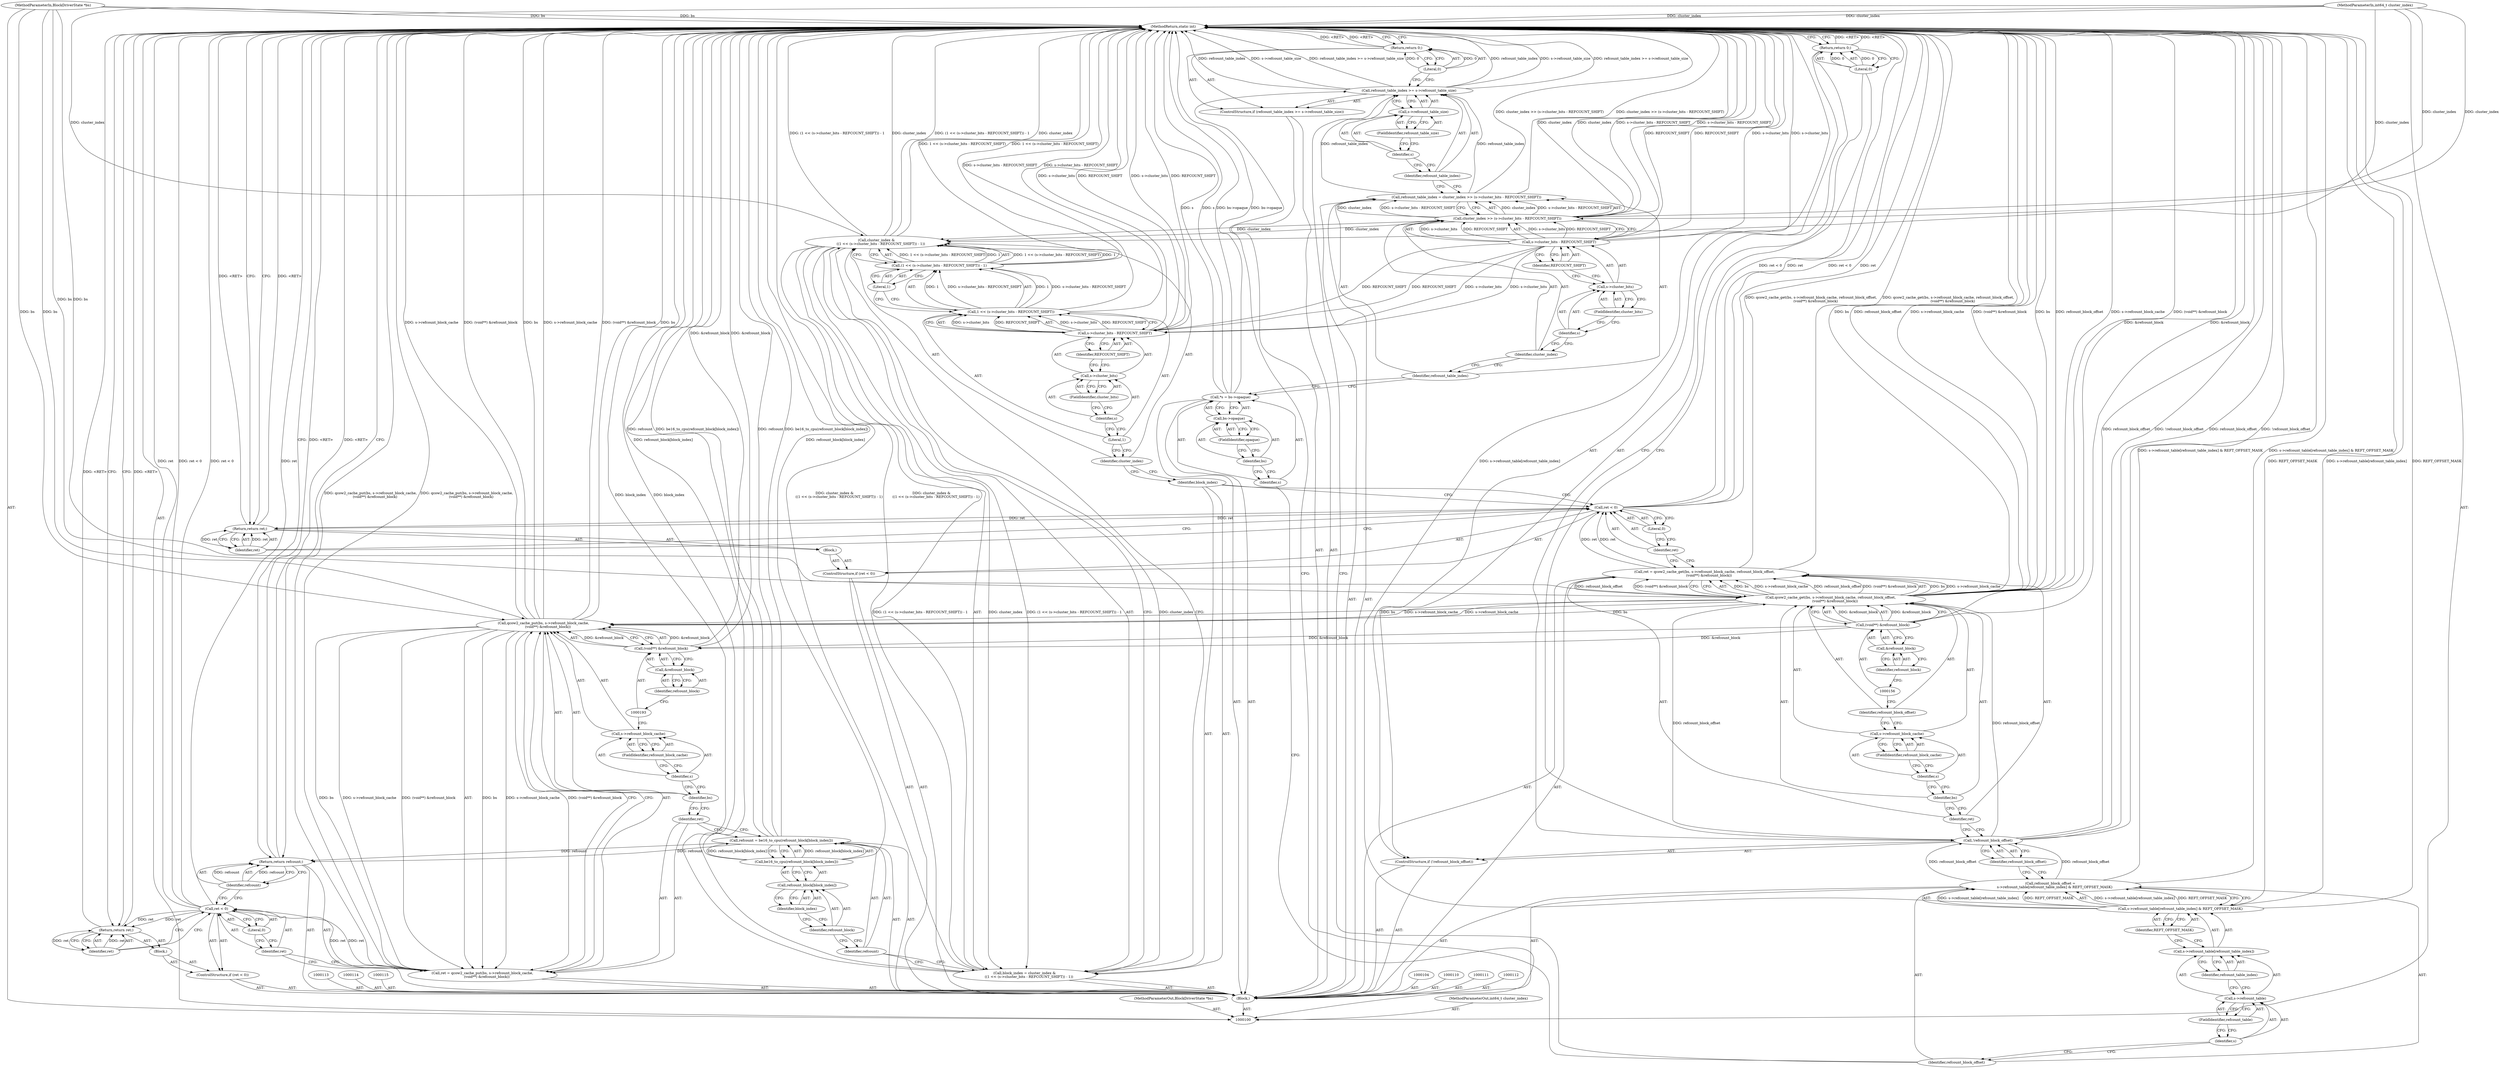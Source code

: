 digraph "0_qemu_db8a31d11d6a60f48d6817530640d75aa72a9a2f" {
"1000205" [label="(MethodReturn,static int)"];
"1000101" [label="(MethodParameterIn,BlockDriverState *bs)"];
"1000292" [label="(MethodParameterOut,BlockDriverState *bs)"];
"1000102" [label="(MethodParameterIn,int64_t cluster_index)"];
"1000293" [label="(MethodParameterOut,int64_t cluster_index)"];
"1000118" [label="(Call,cluster_index >> (s->cluster_bits - REFCOUNT_SHIFT))"];
"1000119" [label="(Identifier,cluster_index)"];
"1000116" [label="(Call,refcount_table_index = cluster_index >> (s->cluster_bits - REFCOUNT_SHIFT))"];
"1000117" [label="(Identifier,refcount_table_index)"];
"1000120" [label="(Call,s->cluster_bits - REFCOUNT_SHIFT)"];
"1000121" [label="(Call,s->cluster_bits)"];
"1000122" [label="(Identifier,s)"];
"1000123" [label="(FieldIdentifier,cluster_bits)"];
"1000124" [label="(Identifier,REFCOUNT_SHIFT)"];
"1000128" [label="(Call,s->refcount_table_size)"];
"1000129" [label="(Identifier,s)"];
"1000130" [label="(FieldIdentifier,refcount_table_size)"];
"1000125" [label="(ControlStructure,if (refcount_table_index >= s->refcount_table_size))"];
"1000126" [label="(Call,refcount_table_index >= s->refcount_table_size)"];
"1000127" [label="(Identifier,refcount_table_index)"];
"1000132" [label="(Literal,0)"];
"1000131" [label="(Return,return 0;)"];
"1000133" [label="(Call,refcount_block_offset =\n        s->refcount_table[refcount_table_index] & REFT_OFFSET_MASK)"];
"1000134" [label="(Identifier,refcount_block_offset)"];
"1000139" [label="(FieldIdentifier,refcount_table)"];
"1000140" [label="(Identifier,refcount_table_index)"];
"1000141" [label="(Identifier,REFT_OFFSET_MASK)"];
"1000135" [label="(Call,s->refcount_table[refcount_table_index] & REFT_OFFSET_MASK)"];
"1000136" [label="(Call,s->refcount_table[refcount_table_index])"];
"1000137" [label="(Call,s->refcount_table)"];
"1000138" [label="(Identifier,s)"];
"1000142" [label="(ControlStructure,if (!refcount_block_offset))"];
"1000143" [label="(Call,!refcount_block_offset)"];
"1000144" [label="(Identifier,refcount_block_offset)"];
"1000146" [label="(Literal,0)"];
"1000145" [label="(Return,return 0;)"];
"1000149" [label="(Call,qcow2_cache_get(bs, s->refcount_block_cache, refcount_block_offset,\n        (void**) &refcount_block))"];
"1000150" [label="(Identifier,bs)"];
"1000151" [label="(Call,s->refcount_block_cache)"];
"1000152" [label="(Identifier,s)"];
"1000153" [label="(FieldIdentifier,refcount_block_cache)"];
"1000147" [label="(Call,ret = qcow2_cache_get(bs, s->refcount_block_cache, refcount_block_offset,\n        (void**) &refcount_block))"];
"1000148" [label="(Identifier,ret)"];
"1000154" [label="(Identifier,refcount_block_offset)"];
"1000157" [label="(Call,&refcount_block)"];
"1000158" [label="(Identifier,refcount_block)"];
"1000155" [label="(Call,(void**) &refcount_block)"];
"1000103" [label="(Block,)"];
"1000162" [label="(Literal,0)"];
"1000163" [label="(Block,)"];
"1000159" [label="(ControlStructure,if (ret < 0))"];
"1000160" [label="(Call,ret < 0)"];
"1000161" [label="(Identifier,ret)"];
"1000165" [label="(Identifier,ret)"];
"1000164" [label="(Return,return ret;)"];
"1000168" [label="(Call,cluster_index &\n        ((1 << (s->cluster_bits - REFCOUNT_SHIFT)) - 1))"];
"1000169" [label="(Identifier,cluster_index)"];
"1000166" [label="(Call,block_index = cluster_index &\n        ((1 << (s->cluster_bits - REFCOUNT_SHIFT)) - 1))"];
"1000167" [label="(Identifier,block_index)"];
"1000171" [label="(Call,1 << (s->cluster_bits - REFCOUNT_SHIFT))"];
"1000172" [label="(Literal,1)"];
"1000173" [label="(Call,s->cluster_bits - REFCOUNT_SHIFT)"];
"1000174" [label="(Call,s->cluster_bits)"];
"1000175" [label="(Identifier,s)"];
"1000176" [label="(FieldIdentifier,cluster_bits)"];
"1000177" [label="(Identifier,REFCOUNT_SHIFT)"];
"1000178" [label="(Literal,1)"];
"1000170" [label="(Call,(1 << (s->cluster_bits - REFCOUNT_SHIFT)) - 1)"];
"1000181" [label="(Call,be16_to_cpu(refcount_block[block_index]))"];
"1000182" [label="(Call,refcount_block[block_index])"];
"1000183" [label="(Identifier,refcount_block)"];
"1000179" [label="(Call,refcount = be16_to_cpu(refcount_block[block_index]))"];
"1000180" [label="(Identifier,refcount)"];
"1000184" [label="(Identifier,block_index)"];
"1000187" [label="(Call,qcow2_cache_put(bs, s->refcount_block_cache,\n        (void**) &refcount_block))"];
"1000188" [label="(Identifier,bs)"];
"1000189" [label="(Call,s->refcount_block_cache)"];
"1000190" [label="(Identifier,s)"];
"1000191" [label="(FieldIdentifier,refcount_block_cache)"];
"1000185" [label="(Call,ret = qcow2_cache_put(bs, s->refcount_block_cache,\n        (void**) &refcount_block))"];
"1000186" [label="(Identifier,ret)"];
"1000194" [label="(Call,&refcount_block)"];
"1000195" [label="(Identifier,refcount_block)"];
"1000192" [label="(Call,(void**) &refcount_block)"];
"1000105" [label="(Call,*s = bs->opaque)"];
"1000106" [label="(Identifier,s)"];
"1000107" [label="(Call,bs->opaque)"];
"1000108" [label="(Identifier,bs)"];
"1000109" [label="(FieldIdentifier,opaque)"];
"1000199" [label="(Literal,0)"];
"1000200" [label="(Block,)"];
"1000196" [label="(ControlStructure,if (ret < 0))"];
"1000197" [label="(Call,ret < 0)"];
"1000198" [label="(Identifier,ret)"];
"1000202" [label="(Identifier,ret)"];
"1000201" [label="(Return,return ret;)"];
"1000204" [label="(Identifier,refcount)"];
"1000203" [label="(Return,return refcount;)"];
"1000205" -> "1000100"  [label="AST: "];
"1000205" -> "1000131"  [label="CFG: "];
"1000205" -> "1000145"  [label="CFG: "];
"1000205" -> "1000164"  [label="CFG: "];
"1000205" -> "1000201"  [label="CFG: "];
"1000205" -> "1000203"  [label="CFG: "];
"1000145" -> "1000205"  [label="DDG: <RET>"];
"1000201" -> "1000205"  [label="DDG: <RET>"];
"1000185" -> "1000205"  [label="DDG: qcow2_cache_put(bs, s->refcount_block_cache,\n        (void**) &refcount_block)"];
"1000192" -> "1000205"  [label="DDG: &refcount_block"];
"1000168" -> "1000205"  [label="DDG: cluster_index"];
"1000168" -> "1000205"  [label="DDG: (1 << (s->cluster_bits - REFCOUNT_SHIFT)) - 1"];
"1000155" -> "1000205"  [label="DDG: &refcount_block"];
"1000135" -> "1000205"  [label="DDG: REFT_OFFSET_MASK"];
"1000135" -> "1000205"  [label="DDG: s->refcount_table[refcount_table_index]"];
"1000179" -> "1000205"  [label="DDG: be16_to_cpu(refcount_block[block_index])"];
"1000179" -> "1000205"  [label="DDG: refcount"];
"1000147" -> "1000205"  [label="DDG: qcow2_cache_get(bs, s->refcount_block_cache, refcount_block_offset,\n        (void**) &refcount_block)"];
"1000126" -> "1000205"  [label="DDG: refcount_table_index"];
"1000126" -> "1000205"  [label="DDG: s->refcount_table_size"];
"1000126" -> "1000205"  [label="DDG: refcount_table_index >= s->refcount_table_size"];
"1000116" -> "1000205"  [label="DDG: cluster_index >> (s->cluster_bits - REFCOUNT_SHIFT)"];
"1000149" -> "1000205"  [label="DDG: refcount_block_offset"];
"1000149" -> "1000205"  [label="DDG: s->refcount_block_cache"];
"1000149" -> "1000205"  [label="DDG: (void**) &refcount_block"];
"1000149" -> "1000205"  [label="DDG: bs"];
"1000197" -> "1000205"  [label="DDG: ret < 0"];
"1000197" -> "1000205"  [label="DDG: ret"];
"1000118" -> "1000205"  [label="DDG: cluster_index"];
"1000118" -> "1000205"  [label="DDG: s->cluster_bits - REFCOUNT_SHIFT"];
"1000181" -> "1000205"  [label="DDG: refcount_block[block_index]"];
"1000187" -> "1000205"  [label="DDG: bs"];
"1000187" -> "1000205"  [label="DDG: s->refcount_block_cache"];
"1000187" -> "1000205"  [label="DDG: (void**) &refcount_block"];
"1000166" -> "1000205"  [label="DDG: cluster_index &\n        ((1 << (s->cluster_bits - REFCOUNT_SHIFT)) - 1)"];
"1000166" -> "1000205"  [label="DDG: block_index"];
"1000105" -> "1000205"  [label="DDG: bs->opaque"];
"1000105" -> "1000205"  [label="DDG: s"];
"1000160" -> "1000205"  [label="DDG: ret < 0"];
"1000160" -> "1000205"  [label="DDG: ret"];
"1000143" -> "1000205"  [label="DDG: refcount_block_offset"];
"1000143" -> "1000205"  [label="DDG: !refcount_block_offset"];
"1000120" -> "1000205"  [label="DDG: s->cluster_bits"];
"1000120" -> "1000205"  [label="DDG: REFCOUNT_SHIFT"];
"1000102" -> "1000205"  [label="DDG: cluster_index"];
"1000133" -> "1000205"  [label="DDG: s->refcount_table[refcount_table_index] & REFT_OFFSET_MASK"];
"1000101" -> "1000205"  [label="DDG: bs"];
"1000171" -> "1000205"  [label="DDG: s->cluster_bits - REFCOUNT_SHIFT"];
"1000170" -> "1000205"  [label="DDG: 1 << (s->cluster_bits - REFCOUNT_SHIFT)"];
"1000173" -> "1000205"  [label="DDG: REFCOUNT_SHIFT"];
"1000173" -> "1000205"  [label="DDG: s->cluster_bits"];
"1000131" -> "1000205"  [label="DDG: <RET>"];
"1000203" -> "1000205"  [label="DDG: <RET>"];
"1000164" -> "1000205"  [label="DDG: <RET>"];
"1000101" -> "1000100"  [label="AST: "];
"1000101" -> "1000205"  [label="DDG: bs"];
"1000101" -> "1000149"  [label="DDG: bs"];
"1000101" -> "1000187"  [label="DDG: bs"];
"1000292" -> "1000100"  [label="AST: "];
"1000102" -> "1000100"  [label="AST: "];
"1000102" -> "1000205"  [label="DDG: cluster_index"];
"1000102" -> "1000118"  [label="DDG: cluster_index"];
"1000102" -> "1000168"  [label="DDG: cluster_index"];
"1000293" -> "1000100"  [label="AST: "];
"1000118" -> "1000116"  [label="AST: "];
"1000118" -> "1000120"  [label="CFG: "];
"1000119" -> "1000118"  [label="AST: "];
"1000120" -> "1000118"  [label="AST: "];
"1000116" -> "1000118"  [label="CFG: "];
"1000118" -> "1000205"  [label="DDG: cluster_index"];
"1000118" -> "1000205"  [label="DDG: s->cluster_bits - REFCOUNT_SHIFT"];
"1000118" -> "1000116"  [label="DDG: cluster_index"];
"1000118" -> "1000116"  [label="DDG: s->cluster_bits - REFCOUNT_SHIFT"];
"1000102" -> "1000118"  [label="DDG: cluster_index"];
"1000120" -> "1000118"  [label="DDG: s->cluster_bits"];
"1000120" -> "1000118"  [label="DDG: REFCOUNT_SHIFT"];
"1000118" -> "1000168"  [label="DDG: cluster_index"];
"1000119" -> "1000118"  [label="AST: "];
"1000119" -> "1000117"  [label="CFG: "];
"1000122" -> "1000119"  [label="CFG: "];
"1000116" -> "1000103"  [label="AST: "];
"1000116" -> "1000118"  [label="CFG: "];
"1000117" -> "1000116"  [label="AST: "];
"1000118" -> "1000116"  [label="AST: "];
"1000127" -> "1000116"  [label="CFG: "];
"1000116" -> "1000205"  [label="DDG: cluster_index >> (s->cluster_bits - REFCOUNT_SHIFT)"];
"1000118" -> "1000116"  [label="DDG: cluster_index"];
"1000118" -> "1000116"  [label="DDG: s->cluster_bits - REFCOUNT_SHIFT"];
"1000116" -> "1000126"  [label="DDG: refcount_table_index"];
"1000117" -> "1000116"  [label="AST: "];
"1000117" -> "1000105"  [label="CFG: "];
"1000119" -> "1000117"  [label="CFG: "];
"1000120" -> "1000118"  [label="AST: "];
"1000120" -> "1000124"  [label="CFG: "];
"1000121" -> "1000120"  [label="AST: "];
"1000124" -> "1000120"  [label="AST: "];
"1000118" -> "1000120"  [label="CFG: "];
"1000120" -> "1000205"  [label="DDG: s->cluster_bits"];
"1000120" -> "1000205"  [label="DDG: REFCOUNT_SHIFT"];
"1000120" -> "1000118"  [label="DDG: s->cluster_bits"];
"1000120" -> "1000118"  [label="DDG: REFCOUNT_SHIFT"];
"1000120" -> "1000173"  [label="DDG: s->cluster_bits"];
"1000120" -> "1000173"  [label="DDG: REFCOUNT_SHIFT"];
"1000121" -> "1000120"  [label="AST: "];
"1000121" -> "1000123"  [label="CFG: "];
"1000122" -> "1000121"  [label="AST: "];
"1000123" -> "1000121"  [label="AST: "];
"1000124" -> "1000121"  [label="CFG: "];
"1000122" -> "1000121"  [label="AST: "];
"1000122" -> "1000119"  [label="CFG: "];
"1000123" -> "1000122"  [label="CFG: "];
"1000123" -> "1000121"  [label="AST: "];
"1000123" -> "1000122"  [label="CFG: "];
"1000121" -> "1000123"  [label="CFG: "];
"1000124" -> "1000120"  [label="AST: "];
"1000124" -> "1000121"  [label="CFG: "];
"1000120" -> "1000124"  [label="CFG: "];
"1000128" -> "1000126"  [label="AST: "];
"1000128" -> "1000130"  [label="CFG: "];
"1000129" -> "1000128"  [label="AST: "];
"1000130" -> "1000128"  [label="AST: "];
"1000126" -> "1000128"  [label="CFG: "];
"1000129" -> "1000128"  [label="AST: "];
"1000129" -> "1000127"  [label="CFG: "];
"1000130" -> "1000129"  [label="CFG: "];
"1000130" -> "1000128"  [label="AST: "];
"1000130" -> "1000129"  [label="CFG: "];
"1000128" -> "1000130"  [label="CFG: "];
"1000125" -> "1000103"  [label="AST: "];
"1000126" -> "1000125"  [label="AST: "];
"1000131" -> "1000125"  [label="AST: "];
"1000126" -> "1000125"  [label="AST: "];
"1000126" -> "1000128"  [label="CFG: "];
"1000127" -> "1000126"  [label="AST: "];
"1000128" -> "1000126"  [label="AST: "];
"1000132" -> "1000126"  [label="CFG: "];
"1000134" -> "1000126"  [label="CFG: "];
"1000126" -> "1000205"  [label="DDG: refcount_table_index"];
"1000126" -> "1000205"  [label="DDG: s->refcount_table_size"];
"1000126" -> "1000205"  [label="DDG: refcount_table_index >= s->refcount_table_size"];
"1000116" -> "1000126"  [label="DDG: refcount_table_index"];
"1000127" -> "1000126"  [label="AST: "];
"1000127" -> "1000116"  [label="CFG: "];
"1000129" -> "1000127"  [label="CFG: "];
"1000132" -> "1000131"  [label="AST: "];
"1000132" -> "1000126"  [label="CFG: "];
"1000131" -> "1000132"  [label="CFG: "];
"1000132" -> "1000131"  [label="DDG: 0"];
"1000131" -> "1000125"  [label="AST: "];
"1000131" -> "1000132"  [label="CFG: "];
"1000132" -> "1000131"  [label="AST: "];
"1000205" -> "1000131"  [label="CFG: "];
"1000131" -> "1000205"  [label="DDG: <RET>"];
"1000132" -> "1000131"  [label="DDG: 0"];
"1000133" -> "1000103"  [label="AST: "];
"1000133" -> "1000135"  [label="CFG: "];
"1000134" -> "1000133"  [label="AST: "];
"1000135" -> "1000133"  [label="AST: "];
"1000144" -> "1000133"  [label="CFG: "];
"1000133" -> "1000205"  [label="DDG: s->refcount_table[refcount_table_index] & REFT_OFFSET_MASK"];
"1000135" -> "1000133"  [label="DDG: s->refcount_table[refcount_table_index]"];
"1000135" -> "1000133"  [label="DDG: REFT_OFFSET_MASK"];
"1000133" -> "1000143"  [label="DDG: refcount_block_offset"];
"1000134" -> "1000133"  [label="AST: "];
"1000134" -> "1000126"  [label="CFG: "];
"1000138" -> "1000134"  [label="CFG: "];
"1000139" -> "1000137"  [label="AST: "];
"1000139" -> "1000138"  [label="CFG: "];
"1000137" -> "1000139"  [label="CFG: "];
"1000140" -> "1000136"  [label="AST: "];
"1000140" -> "1000137"  [label="CFG: "];
"1000136" -> "1000140"  [label="CFG: "];
"1000141" -> "1000135"  [label="AST: "];
"1000141" -> "1000136"  [label="CFG: "];
"1000135" -> "1000141"  [label="CFG: "];
"1000135" -> "1000133"  [label="AST: "];
"1000135" -> "1000141"  [label="CFG: "];
"1000136" -> "1000135"  [label="AST: "];
"1000141" -> "1000135"  [label="AST: "];
"1000133" -> "1000135"  [label="CFG: "];
"1000135" -> "1000205"  [label="DDG: REFT_OFFSET_MASK"];
"1000135" -> "1000205"  [label="DDG: s->refcount_table[refcount_table_index]"];
"1000135" -> "1000133"  [label="DDG: s->refcount_table[refcount_table_index]"];
"1000135" -> "1000133"  [label="DDG: REFT_OFFSET_MASK"];
"1000136" -> "1000135"  [label="AST: "];
"1000136" -> "1000140"  [label="CFG: "];
"1000137" -> "1000136"  [label="AST: "];
"1000140" -> "1000136"  [label="AST: "];
"1000141" -> "1000136"  [label="CFG: "];
"1000137" -> "1000136"  [label="AST: "];
"1000137" -> "1000139"  [label="CFG: "];
"1000138" -> "1000137"  [label="AST: "];
"1000139" -> "1000137"  [label="AST: "];
"1000140" -> "1000137"  [label="CFG: "];
"1000138" -> "1000137"  [label="AST: "];
"1000138" -> "1000134"  [label="CFG: "];
"1000139" -> "1000138"  [label="CFG: "];
"1000142" -> "1000103"  [label="AST: "];
"1000143" -> "1000142"  [label="AST: "];
"1000145" -> "1000142"  [label="AST: "];
"1000143" -> "1000142"  [label="AST: "];
"1000143" -> "1000144"  [label="CFG: "];
"1000144" -> "1000143"  [label="AST: "];
"1000146" -> "1000143"  [label="CFG: "];
"1000148" -> "1000143"  [label="CFG: "];
"1000143" -> "1000205"  [label="DDG: refcount_block_offset"];
"1000143" -> "1000205"  [label="DDG: !refcount_block_offset"];
"1000133" -> "1000143"  [label="DDG: refcount_block_offset"];
"1000143" -> "1000149"  [label="DDG: refcount_block_offset"];
"1000144" -> "1000143"  [label="AST: "];
"1000144" -> "1000133"  [label="CFG: "];
"1000143" -> "1000144"  [label="CFG: "];
"1000146" -> "1000145"  [label="AST: "];
"1000146" -> "1000143"  [label="CFG: "];
"1000145" -> "1000146"  [label="CFG: "];
"1000146" -> "1000145"  [label="DDG: 0"];
"1000145" -> "1000142"  [label="AST: "];
"1000145" -> "1000146"  [label="CFG: "];
"1000146" -> "1000145"  [label="AST: "];
"1000205" -> "1000145"  [label="CFG: "];
"1000145" -> "1000205"  [label="DDG: <RET>"];
"1000146" -> "1000145"  [label="DDG: 0"];
"1000149" -> "1000147"  [label="AST: "];
"1000149" -> "1000155"  [label="CFG: "];
"1000150" -> "1000149"  [label="AST: "];
"1000151" -> "1000149"  [label="AST: "];
"1000154" -> "1000149"  [label="AST: "];
"1000155" -> "1000149"  [label="AST: "];
"1000147" -> "1000149"  [label="CFG: "];
"1000149" -> "1000205"  [label="DDG: refcount_block_offset"];
"1000149" -> "1000205"  [label="DDG: s->refcount_block_cache"];
"1000149" -> "1000205"  [label="DDG: (void**) &refcount_block"];
"1000149" -> "1000205"  [label="DDG: bs"];
"1000149" -> "1000147"  [label="DDG: bs"];
"1000149" -> "1000147"  [label="DDG: s->refcount_block_cache"];
"1000149" -> "1000147"  [label="DDG: refcount_block_offset"];
"1000149" -> "1000147"  [label="DDG: (void**) &refcount_block"];
"1000101" -> "1000149"  [label="DDG: bs"];
"1000143" -> "1000149"  [label="DDG: refcount_block_offset"];
"1000155" -> "1000149"  [label="DDG: &refcount_block"];
"1000149" -> "1000187"  [label="DDG: bs"];
"1000149" -> "1000187"  [label="DDG: s->refcount_block_cache"];
"1000150" -> "1000149"  [label="AST: "];
"1000150" -> "1000148"  [label="CFG: "];
"1000152" -> "1000150"  [label="CFG: "];
"1000151" -> "1000149"  [label="AST: "];
"1000151" -> "1000153"  [label="CFG: "];
"1000152" -> "1000151"  [label="AST: "];
"1000153" -> "1000151"  [label="AST: "];
"1000154" -> "1000151"  [label="CFG: "];
"1000152" -> "1000151"  [label="AST: "];
"1000152" -> "1000150"  [label="CFG: "];
"1000153" -> "1000152"  [label="CFG: "];
"1000153" -> "1000151"  [label="AST: "];
"1000153" -> "1000152"  [label="CFG: "];
"1000151" -> "1000153"  [label="CFG: "];
"1000147" -> "1000103"  [label="AST: "];
"1000147" -> "1000149"  [label="CFG: "];
"1000148" -> "1000147"  [label="AST: "];
"1000149" -> "1000147"  [label="AST: "];
"1000161" -> "1000147"  [label="CFG: "];
"1000147" -> "1000205"  [label="DDG: qcow2_cache_get(bs, s->refcount_block_cache, refcount_block_offset,\n        (void**) &refcount_block)"];
"1000149" -> "1000147"  [label="DDG: bs"];
"1000149" -> "1000147"  [label="DDG: s->refcount_block_cache"];
"1000149" -> "1000147"  [label="DDG: refcount_block_offset"];
"1000149" -> "1000147"  [label="DDG: (void**) &refcount_block"];
"1000147" -> "1000160"  [label="DDG: ret"];
"1000148" -> "1000147"  [label="AST: "];
"1000148" -> "1000143"  [label="CFG: "];
"1000150" -> "1000148"  [label="CFG: "];
"1000154" -> "1000149"  [label="AST: "];
"1000154" -> "1000151"  [label="CFG: "];
"1000156" -> "1000154"  [label="CFG: "];
"1000157" -> "1000155"  [label="AST: "];
"1000157" -> "1000158"  [label="CFG: "];
"1000158" -> "1000157"  [label="AST: "];
"1000155" -> "1000157"  [label="CFG: "];
"1000158" -> "1000157"  [label="AST: "];
"1000158" -> "1000156"  [label="CFG: "];
"1000157" -> "1000158"  [label="CFG: "];
"1000155" -> "1000149"  [label="AST: "];
"1000155" -> "1000157"  [label="CFG: "];
"1000156" -> "1000155"  [label="AST: "];
"1000157" -> "1000155"  [label="AST: "];
"1000149" -> "1000155"  [label="CFG: "];
"1000155" -> "1000205"  [label="DDG: &refcount_block"];
"1000155" -> "1000149"  [label="DDG: &refcount_block"];
"1000155" -> "1000192"  [label="DDG: &refcount_block"];
"1000103" -> "1000100"  [label="AST: "];
"1000104" -> "1000103"  [label="AST: "];
"1000105" -> "1000103"  [label="AST: "];
"1000110" -> "1000103"  [label="AST: "];
"1000111" -> "1000103"  [label="AST: "];
"1000112" -> "1000103"  [label="AST: "];
"1000113" -> "1000103"  [label="AST: "];
"1000114" -> "1000103"  [label="AST: "];
"1000115" -> "1000103"  [label="AST: "];
"1000116" -> "1000103"  [label="AST: "];
"1000125" -> "1000103"  [label="AST: "];
"1000133" -> "1000103"  [label="AST: "];
"1000142" -> "1000103"  [label="AST: "];
"1000147" -> "1000103"  [label="AST: "];
"1000159" -> "1000103"  [label="AST: "];
"1000166" -> "1000103"  [label="AST: "];
"1000179" -> "1000103"  [label="AST: "];
"1000185" -> "1000103"  [label="AST: "];
"1000196" -> "1000103"  [label="AST: "];
"1000203" -> "1000103"  [label="AST: "];
"1000162" -> "1000160"  [label="AST: "];
"1000162" -> "1000161"  [label="CFG: "];
"1000160" -> "1000162"  [label="CFG: "];
"1000163" -> "1000159"  [label="AST: "];
"1000164" -> "1000163"  [label="AST: "];
"1000159" -> "1000103"  [label="AST: "];
"1000160" -> "1000159"  [label="AST: "];
"1000163" -> "1000159"  [label="AST: "];
"1000160" -> "1000159"  [label="AST: "];
"1000160" -> "1000162"  [label="CFG: "];
"1000161" -> "1000160"  [label="AST: "];
"1000162" -> "1000160"  [label="AST: "];
"1000165" -> "1000160"  [label="CFG: "];
"1000167" -> "1000160"  [label="CFG: "];
"1000160" -> "1000205"  [label="DDG: ret < 0"];
"1000160" -> "1000205"  [label="DDG: ret"];
"1000147" -> "1000160"  [label="DDG: ret"];
"1000160" -> "1000164"  [label="DDG: ret"];
"1000161" -> "1000160"  [label="AST: "];
"1000161" -> "1000147"  [label="CFG: "];
"1000162" -> "1000161"  [label="CFG: "];
"1000165" -> "1000164"  [label="AST: "];
"1000165" -> "1000160"  [label="CFG: "];
"1000164" -> "1000165"  [label="CFG: "];
"1000165" -> "1000164"  [label="DDG: ret"];
"1000164" -> "1000163"  [label="AST: "];
"1000164" -> "1000165"  [label="CFG: "];
"1000165" -> "1000164"  [label="AST: "];
"1000205" -> "1000164"  [label="CFG: "];
"1000164" -> "1000205"  [label="DDG: <RET>"];
"1000165" -> "1000164"  [label="DDG: ret"];
"1000160" -> "1000164"  [label="DDG: ret"];
"1000168" -> "1000166"  [label="AST: "];
"1000168" -> "1000170"  [label="CFG: "];
"1000169" -> "1000168"  [label="AST: "];
"1000170" -> "1000168"  [label="AST: "];
"1000166" -> "1000168"  [label="CFG: "];
"1000168" -> "1000205"  [label="DDG: cluster_index"];
"1000168" -> "1000205"  [label="DDG: (1 << (s->cluster_bits - REFCOUNT_SHIFT)) - 1"];
"1000168" -> "1000166"  [label="DDG: cluster_index"];
"1000168" -> "1000166"  [label="DDG: (1 << (s->cluster_bits - REFCOUNT_SHIFT)) - 1"];
"1000118" -> "1000168"  [label="DDG: cluster_index"];
"1000102" -> "1000168"  [label="DDG: cluster_index"];
"1000170" -> "1000168"  [label="DDG: 1 << (s->cluster_bits - REFCOUNT_SHIFT)"];
"1000170" -> "1000168"  [label="DDG: 1"];
"1000169" -> "1000168"  [label="AST: "];
"1000169" -> "1000167"  [label="CFG: "];
"1000172" -> "1000169"  [label="CFG: "];
"1000166" -> "1000103"  [label="AST: "];
"1000166" -> "1000168"  [label="CFG: "];
"1000167" -> "1000166"  [label="AST: "];
"1000168" -> "1000166"  [label="AST: "];
"1000180" -> "1000166"  [label="CFG: "];
"1000166" -> "1000205"  [label="DDG: cluster_index &\n        ((1 << (s->cluster_bits - REFCOUNT_SHIFT)) - 1)"];
"1000166" -> "1000205"  [label="DDG: block_index"];
"1000168" -> "1000166"  [label="DDG: cluster_index"];
"1000168" -> "1000166"  [label="DDG: (1 << (s->cluster_bits - REFCOUNT_SHIFT)) - 1"];
"1000167" -> "1000166"  [label="AST: "];
"1000167" -> "1000160"  [label="CFG: "];
"1000169" -> "1000167"  [label="CFG: "];
"1000171" -> "1000170"  [label="AST: "];
"1000171" -> "1000173"  [label="CFG: "];
"1000172" -> "1000171"  [label="AST: "];
"1000173" -> "1000171"  [label="AST: "];
"1000178" -> "1000171"  [label="CFG: "];
"1000171" -> "1000205"  [label="DDG: s->cluster_bits - REFCOUNT_SHIFT"];
"1000171" -> "1000170"  [label="DDG: 1"];
"1000171" -> "1000170"  [label="DDG: s->cluster_bits - REFCOUNT_SHIFT"];
"1000173" -> "1000171"  [label="DDG: s->cluster_bits"];
"1000173" -> "1000171"  [label="DDG: REFCOUNT_SHIFT"];
"1000172" -> "1000171"  [label="AST: "];
"1000172" -> "1000169"  [label="CFG: "];
"1000175" -> "1000172"  [label="CFG: "];
"1000173" -> "1000171"  [label="AST: "];
"1000173" -> "1000177"  [label="CFG: "];
"1000174" -> "1000173"  [label="AST: "];
"1000177" -> "1000173"  [label="AST: "];
"1000171" -> "1000173"  [label="CFG: "];
"1000173" -> "1000205"  [label="DDG: REFCOUNT_SHIFT"];
"1000173" -> "1000205"  [label="DDG: s->cluster_bits"];
"1000173" -> "1000171"  [label="DDG: s->cluster_bits"];
"1000173" -> "1000171"  [label="DDG: REFCOUNT_SHIFT"];
"1000120" -> "1000173"  [label="DDG: s->cluster_bits"];
"1000120" -> "1000173"  [label="DDG: REFCOUNT_SHIFT"];
"1000174" -> "1000173"  [label="AST: "];
"1000174" -> "1000176"  [label="CFG: "];
"1000175" -> "1000174"  [label="AST: "];
"1000176" -> "1000174"  [label="AST: "];
"1000177" -> "1000174"  [label="CFG: "];
"1000175" -> "1000174"  [label="AST: "];
"1000175" -> "1000172"  [label="CFG: "];
"1000176" -> "1000175"  [label="CFG: "];
"1000176" -> "1000174"  [label="AST: "];
"1000176" -> "1000175"  [label="CFG: "];
"1000174" -> "1000176"  [label="CFG: "];
"1000177" -> "1000173"  [label="AST: "];
"1000177" -> "1000174"  [label="CFG: "];
"1000173" -> "1000177"  [label="CFG: "];
"1000178" -> "1000170"  [label="AST: "];
"1000178" -> "1000171"  [label="CFG: "];
"1000170" -> "1000178"  [label="CFG: "];
"1000170" -> "1000168"  [label="AST: "];
"1000170" -> "1000178"  [label="CFG: "];
"1000171" -> "1000170"  [label="AST: "];
"1000178" -> "1000170"  [label="AST: "];
"1000168" -> "1000170"  [label="CFG: "];
"1000170" -> "1000205"  [label="DDG: 1 << (s->cluster_bits - REFCOUNT_SHIFT)"];
"1000170" -> "1000168"  [label="DDG: 1 << (s->cluster_bits - REFCOUNT_SHIFT)"];
"1000170" -> "1000168"  [label="DDG: 1"];
"1000171" -> "1000170"  [label="DDG: 1"];
"1000171" -> "1000170"  [label="DDG: s->cluster_bits - REFCOUNT_SHIFT"];
"1000181" -> "1000179"  [label="AST: "];
"1000181" -> "1000182"  [label="CFG: "];
"1000182" -> "1000181"  [label="AST: "];
"1000179" -> "1000181"  [label="CFG: "];
"1000181" -> "1000205"  [label="DDG: refcount_block[block_index]"];
"1000181" -> "1000179"  [label="DDG: refcount_block[block_index]"];
"1000182" -> "1000181"  [label="AST: "];
"1000182" -> "1000184"  [label="CFG: "];
"1000183" -> "1000182"  [label="AST: "];
"1000184" -> "1000182"  [label="AST: "];
"1000181" -> "1000182"  [label="CFG: "];
"1000183" -> "1000182"  [label="AST: "];
"1000183" -> "1000180"  [label="CFG: "];
"1000184" -> "1000183"  [label="CFG: "];
"1000179" -> "1000103"  [label="AST: "];
"1000179" -> "1000181"  [label="CFG: "];
"1000180" -> "1000179"  [label="AST: "];
"1000181" -> "1000179"  [label="AST: "];
"1000186" -> "1000179"  [label="CFG: "];
"1000179" -> "1000205"  [label="DDG: be16_to_cpu(refcount_block[block_index])"];
"1000179" -> "1000205"  [label="DDG: refcount"];
"1000181" -> "1000179"  [label="DDG: refcount_block[block_index]"];
"1000179" -> "1000203"  [label="DDG: refcount"];
"1000180" -> "1000179"  [label="AST: "];
"1000180" -> "1000166"  [label="CFG: "];
"1000183" -> "1000180"  [label="CFG: "];
"1000184" -> "1000182"  [label="AST: "];
"1000184" -> "1000183"  [label="CFG: "];
"1000182" -> "1000184"  [label="CFG: "];
"1000187" -> "1000185"  [label="AST: "];
"1000187" -> "1000192"  [label="CFG: "];
"1000188" -> "1000187"  [label="AST: "];
"1000189" -> "1000187"  [label="AST: "];
"1000192" -> "1000187"  [label="AST: "];
"1000185" -> "1000187"  [label="CFG: "];
"1000187" -> "1000205"  [label="DDG: bs"];
"1000187" -> "1000205"  [label="DDG: s->refcount_block_cache"];
"1000187" -> "1000205"  [label="DDG: (void**) &refcount_block"];
"1000187" -> "1000185"  [label="DDG: bs"];
"1000187" -> "1000185"  [label="DDG: s->refcount_block_cache"];
"1000187" -> "1000185"  [label="DDG: (void**) &refcount_block"];
"1000149" -> "1000187"  [label="DDG: bs"];
"1000149" -> "1000187"  [label="DDG: s->refcount_block_cache"];
"1000101" -> "1000187"  [label="DDG: bs"];
"1000192" -> "1000187"  [label="DDG: &refcount_block"];
"1000188" -> "1000187"  [label="AST: "];
"1000188" -> "1000186"  [label="CFG: "];
"1000190" -> "1000188"  [label="CFG: "];
"1000189" -> "1000187"  [label="AST: "];
"1000189" -> "1000191"  [label="CFG: "];
"1000190" -> "1000189"  [label="AST: "];
"1000191" -> "1000189"  [label="AST: "];
"1000193" -> "1000189"  [label="CFG: "];
"1000190" -> "1000189"  [label="AST: "];
"1000190" -> "1000188"  [label="CFG: "];
"1000191" -> "1000190"  [label="CFG: "];
"1000191" -> "1000189"  [label="AST: "];
"1000191" -> "1000190"  [label="CFG: "];
"1000189" -> "1000191"  [label="CFG: "];
"1000185" -> "1000103"  [label="AST: "];
"1000185" -> "1000187"  [label="CFG: "];
"1000186" -> "1000185"  [label="AST: "];
"1000187" -> "1000185"  [label="AST: "];
"1000198" -> "1000185"  [label="CFG: "];
"1000185" -> "1000205"  [label="DDG: qcow2_cache_put(bs, s->refcount_block_cache,\n        (void**) &refcount_block)"];
"1000187" -> "1000185"  [label="DDG: bs"];
"1000187" -> "1000185"  [label="DDG: s->refcount_block_cache"];
"1000187" -> "1000185"  [label="DDG: (void**) &refcount_block"];
"1000185" -> "1000197"  [label="DDG: ret"];
"1000186" -> "1000185"  [label="AST: "];
"1000186" -> "1000179"  [label="CFG: "];
"1000188" -> "1000186"  [label="CFG: "];
"1000194" -> "1000192"  [label="AST: "];
"1000194" -> "1000195"  [label="CFG: "];
"1000195" -> "1000194"  [label="AST: "];
"1000192" -> "1000194"  [label="CFG: "];
"1000195" -> "1000194"  [label="AST: "];
"1000195" -> "1000193"  [label="CFG: "];
"1000194" -> "1000195"  [label="CFG: "];
"1000192" -> "1000187"  [label="AST: "];
"1000192" -> "1000194"  [label="CFG: "];
"1000193" -> "1000192"  [label="AST: "];
"1000194" -> "1000192"  [label="AST: "];
"1000187" -> "1000192"  [label="CFG: "];
"1000192" -> "1000205"  [label="DDG: &refcount_block"];
"1000192" -> "1000187"  [label="DDG: &refcount_block"];
"1000155" -> "1000192"  [label="DDG: &refcount_block"];
"1000105" -> "1000103"  [label="AST: "];
"1000105" -> "1000107"  [label="CFG: "];
"1000106" -> "1000105"  [label="AST: "];
"1000107" -> "1000105"  [label="AST: "];
"1000117" -> "1000105"  [label="CFG: "];
"1000105" -> "1000205"  [label="DDG: bs->opaque"];
"1000105" -> "1000205"  [label="DDG: s"];
"1000106" -> "1000105"  [label="AST: "];
"1000106" -> "1000100"  [label="CFG: "];
"1000108" -> "1000106"  [label="CFG: "];
"1000107" -> "1000105"  [label="AST: "];
"1000107" -> "1000109"  [label="CFG: "];
"1000108" -> "1000107"  [label="AST: "];
"1000109" -> "1000107"  [label="AST: "];
"1000105" -> "1000107"  [label="CFG: "];
"1000108" -> "1000107"  [label="AST: "];
"1000108" -> "1000106"  [label="CFG: "];
"1000109" -> "1000108"  [label="CFG: "];
"1000109" -> "1000107"  [label="AST: "];
"1000109" -> "1000108"  [label="CFG: "];
"1000107" -> "1000109"  [label="CFG: "];
"1000199" -> "1000197"  [label="AST: "];
"1000199" -> "1000198"  [label="CFG: "];
"1000197" -> "1000199"  [label="CFG: "];
"1000200" -> "1000196"  [label="AST: "];
"1000201" -> "1000200"  [label="AST: "];
"1000196" -> "1000103"  [label="AST: "];
"1000197" -> "1000196"  [label="AST: "];
"1000200" -> "1000196"  [label="AST: "];
"1000197" -> "1000196"  [label="AST: "];
"1000197" -> "1000199"  [label="CFG: "];
"1000198" -> "1000197"  [label="AST: "];
"1000199" -> "1000197"  [label="AST: "];
"1000202" -> "1000197"  [label="CFG: "];
"1000204" -> "1000197"  [label="CFG: "];
"1000197" -> "1000205"  [label="DDG: ret < 0"];
"1000197" -> "1000205"  [label="DDG: ret"];
"1000185" -> "1000197"  [label="DDG: ret"];
"1000197" -> "1000201"  [label="DDG: ret"];
"1000198" -> "1000197"  [label="AST: "];
"1000198" -> "1000185"  [label="CFG: "];
"1000199" -> "1000198"  [label="CFG: "];
"1000202" -> "1000201"  [label="AST: "];
"1000202" -> "1000197"  [label="CFG: "];
"1000201" -> "1000202"  [label="CFG: "];
"1000202" -> "1000201"  [label="DDG: ret"];
"1000201" -> "1000200"  [label="AST: "];
"1000201" -> "1000202"  [label="CFG: "];
"1000202" -> "1000201"  [label="AST: "];
"1000205" -> "1000201"  [label="CFG: "];
"1000201" -> "1000205"  [label="DDG: <RET>"];
"1000202" -> "1000201"  [label="DDG: ret"];
"1000197" -> "1000201"  [label="DDG: ret"];
"1000204" -> "1000203"  [label="AST: "];
"1000204" -> "1000197"  [label="CFG: "];
"1000203" -> "1000204"  [label="CFG: "];
"1000204" -> "1000203"  [label="DDG: refcount"];
"1000203" -> "1000103"  [label="AST: "];
"1000203" -> "1000204"  [label="CFG: "];
"1000204" -> "1000203"  [label="AST: "];
"1000205" -> "1000203"  [label="CFG: "];
"1000203" -> "1000205"  [label="DDG: <RET>"];
"1000204" -> "1000203"  [label="DDG: refcount"];
"1000179" -> "1000203"  [label="DDG: refcount"];
}
